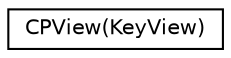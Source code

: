 digraph "Graphical Class Hierarchy"
{
  edge [fontname="Helvetica",fontsize="10",labelfontname="Helvetica",labelfontsize="10"];
  node [fontname="Helvetica",fontsize="10",shape=record];
  rankdir="LR";
  Node1 [label="CPView(KeyView)",height=0.2,width=0.4,color="black", fillcolor="white", style="filled",URL="$category_c_p_view_07_key_view_08.html"];
}
